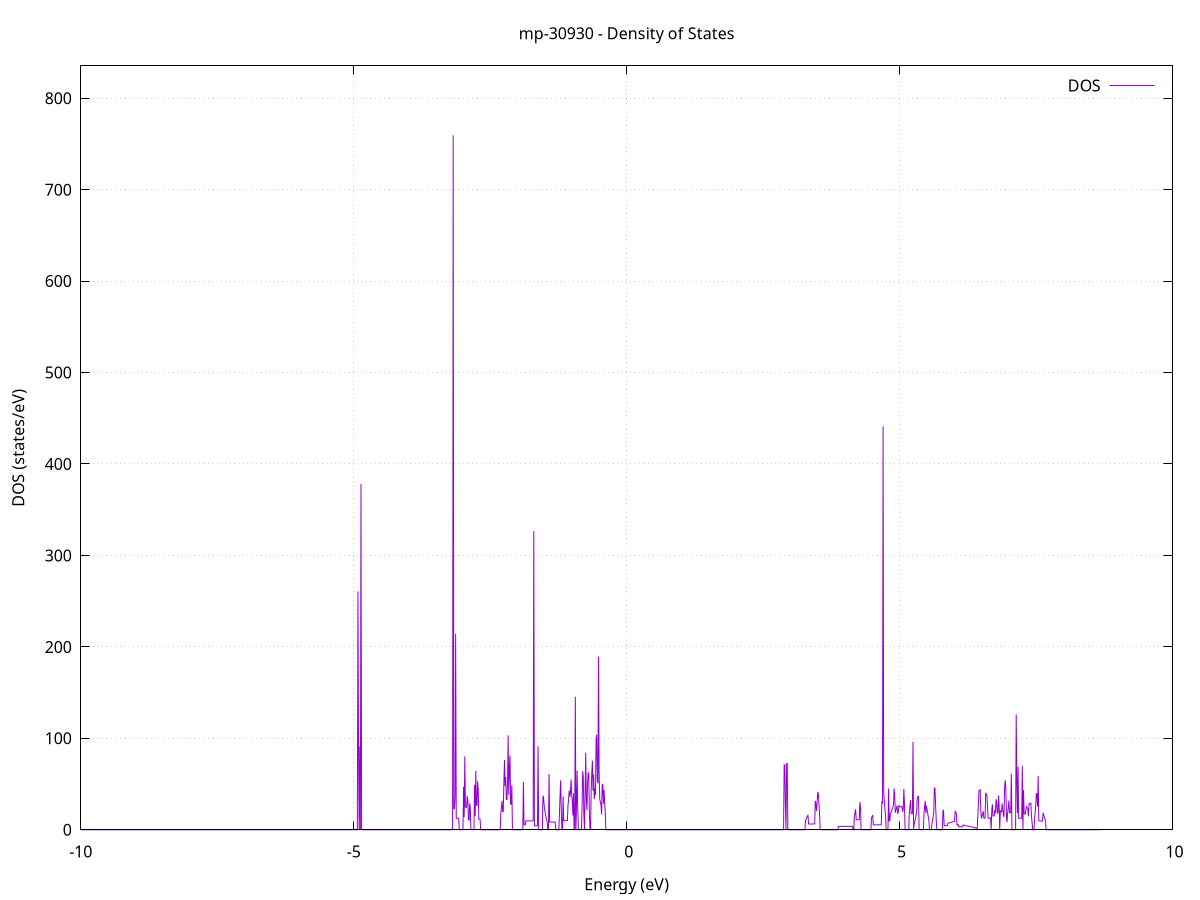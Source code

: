 set title 'mp-30930 - Density of States'
set xlabel 'Energy (eV)'
set ylabel 'DOS (states/eV)'
set grid
set xrange [-10:10]
set yrange [0:835.353]
set xzeroaxis lt -1
set terminal png size 800,600
set output 'mp-30930_dos_gnuplot.png'
plot '-' using 1:2 with lines title 'DOS'
-13.682100 0.000000
-13.670900 0.000000
-13.659700 0.000000
-13.648500 0.000000
-13.637400 0.000000
-13.626200 0.000000
-13.615000 0.000000
-13.603800 0.000000
-13.592600 0.000000
-13.581400 0.000000
-13.570200 0.000000
-13.559000 0.000000
-13.547900 0.000000
-13.536700 0.000000
-13.525500 0.000000
-13.514300 0.000000
-13.503100 0.000000
-13.491900 0.000000
-13.480700 0.000000
-13.469500 0.000000
-13.458400 0.000000
-13.447200 0.000000
-13.436000 0.000000
-13.424800 0.000000
-13.413600 0.000000
-13.402400 0.000000
-13.391200 0.000000
-13.380100 0.000000
-13.368900 0.000000
-13.357700 0.000000
-13.346500 0.000000
-13.335300 0.000000
-13.324100 0.000000
-13.312900 0.000000
-13.301700 0.000000
-13.290600 0.000000
-13.279400 0.000000
-13.268200 0.000000
-13.257000 0.000000
-13.245800 0.000000
-13.234600 0.000000
-13.223400 0.000000
-13.212200 0.000000
-13.201100 0.000000
-13.189900 0.000000
-13.178700 0.000000
-13.167500 0.000000
-13.156300 0.000000
-13.145100 0.000000
-13.133900 0.000000
-13.122800 0.000000
-13.111600 0.000000
-13.100400 0.000000
-13.089200 0.000000
-13.078000 0.000000
-13.066800 0.000000
-13.055600 0.000000
-13.044400 0.000000
-13.033300 0.000000
-13.022100 0.000000
-13.010900 0.000000
-12.999700 0.000000
-12.988500 0.000000
-12.977300 0.000000
-12.966100 0.000000
-12.955000 0.000000
-12.943800 0.000000
-12.932600 0.000000
-12.921400 0.000000
-12.910200 0.000000
-12.899000 0.000000
-12.887800 0.000000
-12.876600 0.000000
-12.865500 0.000000
-12.854300 0.000000
-12.843100 0.000000
-12.831900 0.000000
-12.820700 0.000000
-12.809500 0.000000
-12.798300 0.000000
-12.787100 0.000000
-12.776000 0.000000
-12.764800 0.000000
-12.753600 0.000000
-12.742400 0.000000
-12.731200 0.000000
-12.720000 0.000000
-12.708800 0.000000
-12.697700 0.000000
-12.686500 0.000000
-12.675300 0.000000
-12.664100 42.086600
-12.652900 42.083400
-12.641700 132.226300
-12.630500 0.000000
-12.619300 0.000000
-12.608200 0.000000
-12.597000 0.000000
-12.585800 0.000000
-12.574600 0.000000
-12.563400 0.000000
-12.552200 0.000000
-12.541000 0.000000
-12.529800 0.000000
-12.518700 0.000000
-12.507500 0.000000
-12.496300 0.000000
-12.485100 0.000000
-12.473900 0.000000
-12.462700 0.000000
-12.451500 0.000000
-12.440400 0.000000
-12.429200 0.000000
-12.418000 0.000000
-12.406800 0.000000
-12.395600 0.000000
-12.384400 0.000000
-12.373200 0.000000
-12.362000 0.000000
-12.350900 0.000000
-12.339700 0.000000
-12.328500 0.000000
-12.317300 0.000000
-12.306100 0.000000
-12.294900 0.000000
-12.283700 0.000000
-12.272500 0.000000
-12.261400 0.000000
-12.250200 0.000000
-12.239000 0.000000
-12.227800 0.000000
-12.216600 116.568700
-12.205400 53.339700
-12.194200 53.339700
-12.183100 0.000000
-12.171900 0.000000
-12.160700 0.000000
-12.149500 0.000000
-12.138300 0.000000
-12.127100 0.000000
-12.115900 0.000000
-12.104700 0.000000
-12.093600 0.000000
-12.082400 0.000000
-12.071200 0.000000
-12.060000 0.000000
-12.048800 0.000000
-12.037600 0.000000
-12.026400 0.000000
-12.015200 0.000000
-12.004100 0.000000
-11.992900 0.000000
-11.981700 0.000000
-11.970500 0.000000
-11.959300 0.000000
-11.948100 0.000000
-11.936900 0.000000
-11.925800 0.000000
-11.914600 0.000000
-11.903400 0.000000
-11.892200 0.000000
-11.881000 0.000000
-11.869800 0.000000
-11.858600 0.000000
-11.847400 0.000000
-11.836300 0.000000
-11.825100 0.000000
-11.813900 0.000000
-11.802700 0.000000
-11.791500 0.000000
-11.780300 0.000000
-11.769100 0.000000
-11.757900 0.000000
-11.746800 0.000000
-11.735600 0.000000
-11.724400 0.000000
-11.713200 0.000000
-11.702000 0.000000
-11.690800 0.000000
-11.679600 0.000000
-11.668500 0.000000
-11.657300 0.000000
-11.646100 0.000000
-11.634900 0.000000
-11.623700 0.000000
-11.612500 0.000000
-11.601300 0.000000
-11.590100 0.000000
-11.579000 0.000000
-11.567800 0.000000
-11.556600 0.000000
-11.545400 0.000000
-11.534200 0.000000
-11.523000 0.000000
-11.511800 0.000000
-11.500600 39.659100
-11.489500 62.766900
-11.478300 37.008400
-11.467100 108.068600
-11.455900 130.236100
-11.444700 0.000000
-11.433500 0.000000
-11.422300 0.000000
-11.411200 0.000000
-11.400000 160.915200
-11.388800 88.502500
-11.377600 367.901400
-11.366400 0.000000
-11.355200 0.000000
-11.344000 0.000000
-11.332800 0.000000
-11.321700 0.000000
-11.310500 0.000000
-11.299300 0.000000
-11.288100 0.000000
-11.276900 0.000000
-11.265700 0.000000
-11.254500 0.000000
-11.243300 231.326700
-11.232200 42.795700
-11.221000 93.225900
-11.209800 0.000000
-11.198600 0.000000
-11.187400 0.000000
-11.176200 0.000000
-11.165000 0.000000
-11.153900 0.000000
-11.142700 0.000000
-11.131500 0.000000
-11.120300 0.000000
-11.109100 0.000000
-11.097900 0.000000
-11.086700 0.000000
-11.075500 0.000000
-11.064400 0.000000
-11.053200 0.000000
-11.042000 0.000000
-11.030800 0.000000
-11.019600 0.000000
-11.008400 0.000000
-10.997200 0.000000
-10.986100 0.000000
-10.974900 0.000000
-10.963700 0.000000
-10.952500 0.000000
-10.941300 0.000000
-10.930100 0.000000
-10.918900 0.000000
-10.907700 0.000000
-10.896600 0.000000
-10.885400 0.000000
-10.874200 0.000000
-10.863000 0.000000
-10.851800 0.000000
-10.840600 0.000000
-10.829400 0.000000
-10.818200 0.000000
-10.807100 0.000000
-10.795900 0.000000
-10.784700 0.000000
-10.773500 0.000000
-10.762300 0.000000
-10.751100 0.000000
-10.739900 0.000000
-10.728800 0.000000
-10.717600 0.000000
-10.706400 0.000000
-10.695200 0.000000
-10.684000 0.000000
-10.672800 0.000000
-10.661600 0.000000
-10.650400 0.000000
-10.639300 0.000000
-10.628100 0.000000
-10.616900 0.000000
-10.605700 0.000000
-10.594500 0.000000
-10.583300 0.000000
-10.572100 0.000000
-10.560900 0.000000
-10.549800 0.000000
-10.538600 0.000000
-10.527400 0.000000
-10.516200 0.000000
-10.505000 0.000000
-10.493800 0.000000
-10.482600 0.000000
-10.471500 0.000000
-10.460300 0.000000
-10.449100 0.000000
-10.437900 0.000000
-10.426700 0.000000
-10.415500 0.000000
-10.404300 0.000000
-10.393100 0.000000
-10.382000 0.000000
-10.370800 0.000000
-10.359600 0.000000
-10.348400 0.000000
-10.337200 0.000000
-10.326000 0.000000
-10.314800 0.000000
-10.303600 0.000000
-10.292500 0.000000
-10.281300 0.000000
-10.270100 0.000000
-10.258900 0.000000
-10.247700 0.000000
-10.236500 0.000000
-10.225300 0.000000
-10.214200 0.000000
-10.203000 0.000000
-10.191800 0.000000
-10.180600 0.000000
-10.169400 0.000000
-10.158200 0.000000
-10.147000 0.000000
-10.135800 0.000000
-10.124700 0.000000
-10.113500 0.000000
-10.102300 0.000000
-10.091100 0.000000
-10.079900 0.000000
-10.068700 0.000000
-10.057500 0.000000
-10.046300 0.000000
-10.035200 0.000000
-10.024000 0.000000
-10.012800 0.000000
-10.001600 0.000000
-9.990400 0.000000
-9.979200 0.000000
-9.968000 0.000000
-9.956900 0.000000
-9.945700 0.000000
-9.934500 0.000000
-9.923300 0.000000
-9.912100 0.000000
-9.900900 0.000000
-9.889700 0.000000
-9.878500 0.000000
-9.867400 0.000000
-9.856200 0.000000
-9.845000 0.000000
-9.833800 0.000000
-9.822600 0.000000
-9.811400 0.000000
-9.800200 0.000000
-9.789000 0.000000
-9.777900 0.000000
-9.766700 0.000000
-9.755500 0.000000
-9.744300 0.000000
-9.733100 0.000000
-9.721900 0.000000
-9.710700 0.000000
-9.699600 0.000000
-9.688400 0.000000
-9.677200 0.000000
-9.666000 0.000000
-9.654800 0.000000
-9.643600 0.000000
-9.632400 0.000000
-9.621200 0.000000
-9.610100 0.000000
-9.598900 0.000000
-9.587700 0.000000
-9.576500 0.000000
-9.565300 0.000000
-9.554100 0.000000
-9.542900 0.000000
-9.531700 0.000000
-9.520600 0.000000
-9.509400 0.000000
-9.498200 0.000000
-9.487000 0.000000
-9.475800 0.000000
-9.464600 0.000000
-9.453400 0.000000
-9.442300 0.000000
-9.431100 0.000000
-9.419900 0.000000
-9.408700 0.000000
-9.397500 0.000000
-9.386300 0.000000
-9.375100 0.000000
-9.363900 0.000000
-9.352800 0.000000
-9.341600 0.000000
-9.330400 0.000000
-9.319200 0.000000
-9.308000 0.000000
-9.296800 0.000000
-9.285600 0.000000
-9.274500 0.000000
-9.263300 0.000000
-9.252100 0.000000
-9.240900 0.000000
-9.229700 0.000000
-9.218500 0.000000
-9.207300 0.000000
-9.196100 0.000000
-9.185000 0.000000
-9.173800 0.000000
-9.162600 0.000000
-9.151400 0.000000
-9.140200 0.000000
-9.129000 0.000000
-9.117800 0.000000
-9.106600 0.000000
-9.095500 0.000000
-9.084300 0.000000
-9.073100 0.000000
-9.061900 0.000000
-9.050700 0.000000
-9.039500 0.000000
-9.028300 0.000000
-9.017200 0.000000
-9.006000 0.000000
-8.994800 0.000000
-8.983600 0.000000
-8.972400 0.000000
-8.961200 0.000000
-8.950000 0.000000
-8.938800 0.000000
-8.927700 0.000000
-8.916500 0.000000
-8.905300 0.000000
-8.894100 0.000000
-8.882900 0.000000
-8.871700 0.000000
-8.860500 0.000000
-8.849300 0.000000
-8.838200 0.000000
-8.827000 0.000000
-8.815800 0.000000
-8.804600 0.000000
-8.793400 0.000000
-8.782200 0.000000
-8.771000 0.000000
-8.759900 0.000000
-8.748700 0.000000
-8.737500 0.000000
-8.726300 0.000000
-8.715100 0.000000
-8.703900 0.000000
-8.692700 0.000000
-8.681500 0.000000
-8.670400 0.000000
-8.659200 0.000000
-8.648000 0.000000
-8.636800 0.000000
-8.625600 0.000000
-8.614400 0.000000
-8.603200 0.000000
-8.592000 0.000000
-8.580900 0.000000
-8.569700 0.000000
-8.558500 0.000000
-8.547300 0.000000
-8.536100 0.000000
-8.524900 0.000000
-8.513700 0.000000
-8.502600 0.000000
-8.491400 0.000000
-8.480200 0.000000
-8.469000 0.000000
-8.457800 0.000000
-8.446600 0.000000
-8.435400 0.000000
-8.424200 0.000000
-8.413100 0.000000
-8.401900 0.000000
-8.390700 0.000000
-8.379500 0.000000
-8.368300 0.000000
-8.357100 0.000000
-8.345900 0.000000
-8.334700 0.000000
-8.323600 0.000000
-8.312400 0.000000
-8.301200 0.000000
-8.290000 0.000000
-8.278800 0.000000
-8.267600 0.000000
-8.256400 0.000000
-8.245300 0.000000
-8.234100 0.000000
-8.222900 0.000000
-8.211700 0.000000
-8.200500 0.000000
-8.189300 0.000000
-8.178100 0.000000
-8.166900 0.000000
-8.155800 0.000000
-8.144600 0.000000
-8.133400 0.000000
-8.122200 0.000000
-8.111000 0.000000
-8.099800 0.000000
-8.088600 0.000000
-8.077400 0.000000
-8.066300 0.000000
-8.055100 0.000000
-8.043900 0.000000
-8.032700 0.000000
-8.021500 0.000000
-8.010300 0.000000
-7.999100 0.000000
-7.988000 0.000000
-7.976800 0.000000
-7.965600 0.000000
-7.954400 0.000000
-7.943200 0.000000
-7.932000 0.000000
-7.920800 0.000000
-7.909600 0.000000
-7.898500 0.000000
-7.887300 0.000000
-7.876100 0.000000
-7.864900 0.000000
-7.853700 0.000000
-7.842500 0.000000
-7.831300 0.000000
-7.820100 0.000000
-7.809000 0.000000
-7.797800 0.000000
-7.786600 0.000000
-7.775400 0.000000
-7.764200 0.000000
-7.753000 0.000000
-7.741800 0.000000
-7.730700 0.000000
-7.719500 0.000000
-7.708300 0.000000
-7.697100 0.000000
-7.685900 0.000000
-7.674700 0.000000
-7.663500 0.000000
-7.652300 0.000000
-7.641200 0.000000
-7.630000 0.000000
-7.618800 0.000000
-7.607600 0.000000
-7.596400 0.000000
-7.585200 0.000000
-7.574000 0.000000
-7.562800 0.000000
-7.551700 0.000000
-7.540500 0.000000
-7.529300 0.000000
-7.518100 0.000000
-7.506900 0.000000
-7.495700 0.000000
-7.484500 0.000000
-7.473400 0.000000
-7.462200 0.000000
-7.451000 0.000000
-7.439800 0.000000
-7.428600 0.000000
-7.417400 0.000000
-7.406200 0.000000
-7.395000 0.000000
-7.383900 0.000000
-7.372700 0.000000
-7.361500 0.000000
-7.350300 0.000000
-7.339100 0.000000
-7.327900 0.000000
-7.316700 0.000000
-7.305600 0.000000
-7.294400 0.000000
-7.283200 0.000000
-7.272000 0.000000
-7.260800 0.000000
-7.249600 0.000000
-7.238400 0.000000
-7.227200 0.000000
-7.216100 0.000000
-7.204900 0.000000
-7.193700 0.000000
-7.182500 0.000000
-7.171300 0.000000
-7.160100 0.000000
-7.148900 0.000000
-7.137700 0.000000
-7.126600 0.000000
-7.115400 0.000000
-7.104200 0.000000
-7.093000 0.000000
-7.081800 0.000000
-7.070600 0.000000
-7.059400 0.000000
-7.048300 0.000000
-7.037100 0.000000
-7.025900 0.000000
-7.014700 0.000000
-7.003500 0.000000
-6.992300 0.000000
-6.981100 0.000000
-6.969900 0.000000
-6.958800 0.000000
-6.947600 0.000000
-6.936400 0.000000
-6.925200 0.000000
-6.914000 0.000000
-6.902800 0.000000
-6.891600 0.000000
-6.880400 0.000000
-6.869300 0.000000
-6.858100 0.000000
-6.846900 0.000000
-6.835700 0.000000
-6.824500 0.000000
-6.813300 0.000000
-6.802100 0.000000
-6.791000 0.000000
-6.779800 0.000000
-6.768600 0.000000
-6.757400 0.000000
-6.746200 0.000000
-6.735000 0.000000
-6.723800 0.000000
-6.712600 0.000000
-6.701500 0.000000
-6.690300 0.000000
-6.679100 0.000000
-6.667900 0.000000
-6.656700 0.000000
-6.645500 0.000000
-6.634300 0.000000
-6.623100 0.000000
-6.612000 0.000000
-6.600800 0.000000
-6.589600 0.000000
-6.578400 0.000000
-6.567200 0.000000
-6.556000 0.000000
-6.544800 0.000000
-6.533700 0.000000
-6.522500 0.000000
-6.511300 0.000000
-6.500100 0.000000
-6.488900 0.000000
-6.477700 0.000000
-6.466500 0.000000
-6.455300 0.000000
-6.444200 0.000000
-6.433000 0.000000
-6.421800 0.000000
-6.410600 0.000000
-6.399400 0.000000
-6.388200 0.000000
-6.377000 0.000000
-6.365800 0.000000
-6.354700 0.000000
-6.343500 0.000000
-6.332300 0.000000
-6.321100 0.000000
-6.309900 0.000000
-6.298700 0.000000
-6.287500 0.000000
-6.276400 0.000000
-6.265200 0.000000
-6.254000 0.000000
-6.242800 0.000000
-6.231600 0.000000
-6.220400 0.000000
-6.209200 0.000000
-6.198000 0.000000
-6.186900 0.000000
-6.175700 0.000000
-6.164500 0.000000
-6.153300 0.000000
-6.142100 0.000000
-6.130900 0.000000
-6.119700 0.000000
-6.108500 0.000000
-6.097400 0.000000
-6.086200 0.000000
-6.075000 0.000000
-6.063800 0.000000
-6.052600 0.000000
-6.041400 0.000000
-6.030200 0.000000
-6.019100 0.000000
-6.007900 0.000000
-5.996700 0.000000
-5.985500 0.000000
-5.974300 0.000000
-5.963100 0.000000
-5.951900 0.000000
-5.940700 0.000000
-5.929600 0.000000
-5.918400 0.000000
-5.907200 0.000000
-5.896000 0.000000
-5.884800 0.000000
-5.873600 0.000000
-5.862400 0.000000
-5.851200 0.000000
-5.840100 0.000000
-5.828900 0.000000
-5.817700 0.000000
-5.806500 0.000000
-5.795300 0.000000
-5.784100 0.000000
-5.772900 0.000000
-5.761800 0.000000
-5.750600 0.000000
-5.739400 0.000000
-5.728200 0.000000
-5.717000 0.000000
-5.705800 0.000000
-5.694600 0.000000
-5.683400 0.000000
-5.672300 0.000000
-5.661100 0.000000
-5.649900 0.000000
-5.638700 0.000000
-5.627500 0.000000
-5.616300 0.000000
-5.605100 0.000000
-5.594000 0.000000
-5.582800 0.000000
-5.571600 0.000000
-5.560400 0.000000
-5.549200 0.000000
-5.538000 0.000000
-5.526800 0.000000
-5.515600 0.000000
-5.504500 0.000000
-5.493300 0.000000
-5.482100 0.000000
-5.470900 0.000000
-5.459700 0.000000
-5.448500 0.000000
-5.437300 0.000000
-5.426100 0.000000
-5.415000 0.000000
-5.403800 0.000000
-5.392600 0.000000
-5.381400 0.000000
-5.370200 0.000000
-5.359000 0.000000
-5.347800 0.000000
-5.336700 0.000000
-5.325500 0.000000
-5.314300 0.000000
-5.303100 0.000000
-5.291900 0.000000
-5.280700 0.000000
-5.269500 0.000000
-5.258300 0.000000
-5.247200 0.000000
-5.236000 0.000000
-5.224800 0.000000
-5.213600 0.000000
-5.202400 0.000000
-5.191200 0.000000
-5.180000 0.000000
-5.168800 0.000000
-5.157700 0.000000
-5.146500 0.000000
-5.135300 0.000000
-5.124100 0.000000
-5.112900 0.000000
-5.101700 0.000000
-5.090500 0.000000
-5.079400 0.000000
-5.068200 0.000000
-5.057000 0.000000
-5.045800 0.000000
-5.034600 0.000000
-5.023400 0.000000
-5.012200 0.000000
-5.001000 0.000000
-4.989900 0.000000
-4.978700 0.000000
-4.967500 0.000000
-4.956300 0.000000
-4.945100 0.000000
-4.933900 0.000000
-4.922700 260.627300
-4.911500 82.301900
-4.900400 0.000000
-4.889200 91.453900
-4.878000 0.000000
-4.866800 378.030800
-4.855600 0.000000
-4.844400 0.000000
-4.833200 0.000000
-4.822100 0.000000
-4.810900 0.000000
-4.799700 0.000000
-4.788500 0.000000
-4.777300 0.000000
-4.766100 0.000000
-4.754900 0.000000
-4.743700 0.000000
-4.732600 0.000000
-4.721400 0.000000
-4.710200 0.000000
-4.699000 0.000000
-4.687800 0.000000
-4.676600 0.000000
-4.665400 0.000000
-4.654200 0.000000
-4.643100 0.000000
-4.631900 0.000000
-4.620700 0.000000
-4.609500 0.000000
-4.598300 0.000000
-4.587100 0.000000
-4.575900 0.000000
-4.564800 0.000000
-4.553600 0.000000
-4.542400 0.000000
-4.531200 0.000000
-4.520000 0.000000
-4.508800 0.000000
-4.497600 0.000000
-4.486400 0.000000
-4.475300 0.000000
-4.464100 0.000000
-4.452900 0.000000
-4.441700 0.000000
-4.430500 0.000000
-4.419300 0.000000
-4.408100 0.000000
-4.396900 0.000000
-4.385800 0.000000
-4.374600 0.000000
-4.363400 0.000000
-4.352200 0.000000
-4.341000 0.000000
-4.329800 0.000000
-4.318600 0.000000
-4.307500 0.000000
-4.296300 0.000000
-4.285100 0.000000
-4.273900 0.000000
-4.262700 0.000000
-4.251500 0.000000
-4.240300 0.000000
-4.229100 0.000000
-4.218000 0.000000
-4.206800 0.000000
-4.195600 0.000000
-4.184400 0.000000
-4.173200 0.000000
-4.162000 0.000000
-4.150800 0.000000
-4.139600 0.000000
-4.128500 0.000000
-4.117300 0.000000
-4.106100 0.000000
-4.094900 0.000000
-4.083700 0.000000
-4.072500 0.000000
-4.061300 0.000000
-4.050200 0.000000
-4.039000 0.000000
-4.027800 0.000000
-4.016600 0.000000
-4.005400 0.000000
-3.994200 0.000000
-3.983000 0.000000
-3.971800 0.000000
-3.960700 0.000000
-3.949500 0.000000
-3.938300 0.000000
-3.927100 0.000000
-3.915900 0.000000
-3.904700 0.000000
-3.893500 0.000000
-3.882300 0.000000
-3.871200 0.000000
-3.860000 0.000000
-3.848800 0.000000
-3.837600 0.000000
-3.826400 0.000000
-3.815200 0.000000
-3.804000 0.000000
-3.792900 0.000000
-3.781700 0.000000
-3.770500 0.000000
-3.759300 0.000000
-3.748100 0.000000
-3.736900 0.000000
-3.725700 0.000000
-3.714500 0.000000
-3.703400 0.000000
-3.692200 0.000000
-3.681000 0.000000
-3.669800 0.000000
-3.658600 0.000000
-3.647400 0.000000
-3.636200 0.000000
-3.625100 0.000000
-3.613900 0.000000
-3.602700 0.000000
-3.591500 0.000000
-3.580300 0.000000
-3.569100 0.000000
-3.557900 0.000000
-3.546700 0.000000
-3.535600 0.000000
-3.524400 0.000000
-3.513200 0.000000
-3.502000 0.000000
-3.490800 0.000000
-3.479600 0.000000
-3.468400 0.000000
-3.457200 0.000000
-3.446100 0.000000
-3.434900 0.000000
-3.423700 0.000000
-3.412500 0.000000
-3.401300 0.000000
-3.390100 0.000000
-3.378900 0.000000
-3.367800 0.000000
-3.356600 0.000000
-3.345400 0.000000
-3.334200 0.000000
-3.323000 0.000000
-3.311800 0.000000
-3.300600 0.000000
-3.289400 0.000000
-3.278300 0.000000
-3.267100 0.000000
-3.255900 0.000000
-3.244700 0.000000
-3.233500 0.000000
-3.222300 0.000000
-3.211100 0.000000
-3.199900 0.000000
-3.188800 0.000000
-3.177600 759.411500
-3.166400 22.881200
-3.155200 22.874100
-3.144000 35.416000
-3.132800 214.561900
-3.121600 12.533200
-3.110500 12.533200
-3.099300 12.533200
-3.088100 12.533300
-3.076900 12.533300
-3.065700 0.000000
-3.054500 0.000000
-3.043300 0.000000
-3.032100 0.000000
-3.021000 0.000000
-3.009800 0.000000
-2.998600 0.000000
-2.987400 47.093700
-2.976200 13.909100
-2.965000 80.270400
-2.953800 24.581400
-2.942600 24.581600
-2.931500 24.620800
-2.920300 36.963100
-2.909100 31.516300
-2.897900 10.724700
-2.886700 10.741200
-2.875500 28.909500
-2.864300 23.541500
-2.853200 0.000000
-2.842000 0.000000
-2.830800 0.000000
-2.819600 0.000000
-2.808400 0.000000
-2.797200 0.000000
-2.786000 49.010800
-2.774800 15.178800
-2.763700 64.281600
-2.752500 26.661100
-2.741300 26.664200
-2.730100 52.867800
-2.718900 43.541000
-2.707700 11.490000
-2.696500 11.491700
-2.685300 11.494300
-2.674200 0.000000
-2.663000 0.000000
-2.651800 0.000000
-2.640600 0.000000
-2.629400 0.000000
-2.618200 0.000000
-2.607000 0.000000
-2.595900 0.000000
-2.584700 0.000000
-2.573500 0.000000
-2.562300 0.000000
-2.551100 0.000000
-2.539900 0.000000
-2.528700 0.000000
-2.517500 0.000000
-2.506400 0.000000
-2.495200 0.000000
-2.484000 0.000000
-2.472800 0.000000
-2.461600 0.000000
-2.450400 0.000000
-2.439200 0.000000
-2.428000 0.000000
-2.416900 0.000000
-2.405700 0.000000
-2.394500 0.000000
-2.383300 0.000000
-2.372100 0.000000
-2.360900 0.000000
-2.349700 0.000000
-2.338600 0.000000
-2.327400 0.000000
-2.316200 0.000000
-2.305000 18.023600
-2.293800 24.225300
-2.282600 31.838300
-2.271400 19.576300
-2.260200 19.751500
-2.249100 51.907700
-2.237900 76.291700
-2.226700 47.756100
-2.215500 57.682800
-2.204300 33.086900
-2.193100 33.087000
-2.181900 50.636300
-2.170700 103.239000
-2.159600 37.851600
-2.148400 69.641200
-2.137200 81.239300
-2.126000 27.948400
-2.114800 27.963900
-2.103600 48.622100
-2.092400 0.000000
-2.081300 0.000000
-2.070100 0.000000
-2.058900 0.000000
-2.047700 0.000000
-2.036500 0.000000
-2.025300 0.000000
-2.014100 0.000000
-2.002900 0.000000
-1.991800 0.000000
-1.980600 0.000000
-1.969400 0.000000
-1.958200 0.000000
-1.947000 0.000000
-1.935800 0.000000
-1.924600 0.000000
-1.913500 0.000000
-1.902300 0.000000
-1.891100 52.548400
-1.879900 5.331000
-1.868700 5.330100
-1.857500 5.329200
-1.846300 9.688300
-1.835100 9.687700
-1.824000 9.687300
-1.812800 9.687000
-1.801600 9.686800
-1.790400 9.686800
-1.779200 9.686900
-1.768000 9.687100
-1.756800 9.687500
-1.745600 9.688000
-1.734500 9.688700
-1.723300 9.689500
-1.712100 9.690400
-1.700900 326.572500
-1.689700 4.359700
-1.678500 4.359700
-1.667300 4.359700
-1.656200 4.359700
-1.645000 4.359700
-1.633800 4.359700
-1.622600 91.440000
-1.611400 0.000000
-1.600200 0.000000
-1.589000 0.000000
-1.577800 0.000000
-1.566700 0.000000
-1.555500 0.000000
-1.544300 0.000000
-1.533100 37.257200
-1.521900 34.960200
-1.510700 26.170600
-1.499500 21.421500
-1.488300 17.258700
-1.477200 13.682200
-1.466000 10.692000
-1.454800 8.288100
-1.443600 0.000000
-1.432400 0.000000
-1.421200 60.822600
-1.410000 8.447000
-1.398900 8.446000
-1.387700 8.445300
-1.376500 8.444900
-1.365300 8.444700
-1.354100 8.444800
-1.342900 8.445200
-1.331700 8.445800
-1.320500 8.446700
-1.309400 8.447900
-1.298200 0.000000
-1.287000 0.000000
-1.275800 0.000000
-1.264600 0.000000
-1.253400 0.000000
-1.242200 0.000000
-1.231000 17.579900
-1.219900 37.563000
-1.208700 54.169100
-1.197500 21.755600
-1.186300 0.000000
-1.175100 0.000000
-1.163900 36.463100
-1.152700 9.967500
-1.141600 9.956600
-1.130400 9.949200
-1.119200 9.945200
-1.108000 9.944500
-1.096800 9.947200
-1.085600 9.953400
-1.074400 26.905300
-1.063200 32.936100
-1.052100 43.037100
-1.040900 36.178300
-1.029700 40.531200
-1.018500 55.053300
-1.007300 37.870300
-0.996100 32.690700
-0.984900 15.594400
-0.973700 40.038700
-0.962600 0.000000
-0.951400 0.000000
-0.940200 145.478300
-0.929000 0.000000
-0.917800 28.590000
-0.906600 64.682200
-0.895400 22.551000
-0.884300 0.000000
-0.873100 0.000000
-0.861900 0.000000
-0.850700 0.000000
-0.839500 0.000000
-0.828300 0.000000
-0.817100 24.601500
-0.805900 63.979100
-0.794800 58.397600
-0.783600 16.344500
-0.772400 0.000000
-0.761200 40.756500
-0.750000 84.247300
-0.738800 32.736700
-0.727600 21.343100
-0.716400 49.341600
-0.705300 62.178300
-0.694100 62.193100
-0.682900 20.648200
-0.671700 0.000000
-0.660500 0.000000
-0.649300 43.194000
-0.638100 62.619400
-0.627000 75.551000
-0.615800 42.812500
-0.604600 60.476700
-0.593400 33.431500
-0.582200 45.097200
-0.571000 37.734200
-0.559800 98.623600
-0.548600 103.901300
-0.537500 54.303600
-0.526300 50.663000
-0.515100 189.328600
-0.503900 60.216900
-0.492700 33.697400
-0.481500 30.297400
-0.470300 27.366300
-0.459100 16.675600
-0.448000 50.211300
-0.436800 48.968100
-0.425600 28.465200
-0.414400 43.619200
-0.403200 29.443600
-0.392000 19.477900
-0.380800 0.000000
-0.369700 0.000000
-0.358500 0.000000
-0.347300 0.000000
-0.336100 0.000000
-0.324900 0.000000
-0.313700 0.000000
-0.302500 0.000000
-0.291300 0.000000
-0.280200 0.000000
-0.269000 0.000000
-0.257800 0.000000
-0.246600 0.000000
-0.235400 0.000000
-0.224200 0.000000
-0.213000 0.000000
-0.201800 0.000000
-0.190700 0.000000
-0.179500 0.000000
-0.168300 0.000000
-0.157100 0.000000
-0.145900 0.000000
-0.134700 0.000000
-0.123500 0.000000
-0.112400 0.000000
-0.101200 0.000000
-0.090000 0.000000
-0.078800 0.000000
-0.067600 0.000000
-0.056400 0.000000
-0.045200 0.000000
-0.034000 0.000000
-0.022900 0.000000
-0.011700 0.000000
-0.000500 0.000000
0.010700 0.000000
0.021900 0.000000
0.033100 0.000000
0.044300 0.000000
0.055400 0.000000
0.066600 0.000000
0.077800 0.000000
0.089000 0.000000
0.100200 0.000000
0.111400 0.000000
0.122600 0.000000
0.133800 0.000000
0.144900 0.000000
0.156100 0.000000
0.167300 0.000000
0.178500 0.000000
0.189700 0.000000
0.200900 0.000000
0.212100 0.000000
0.223300 0.000000
0.234400 0.000000
0.245600 0.000000
0.256800 0.000000
0.268000 0.000000
0.279200 0.000000
0.290400 0.000000
0.301600 0.000000
0.312700 0.000000
0.323900 0.000000
0.335100 0.000000
0.346300 0.000000
0.357500 0.000000
0.368700 0.000000
0.379900 0.000000
0.391100 0.000000
0.402200 0.000000
0.413400 0.000000
0.424600 0.000000
0.435800 0.000000
0.447000 0.000000
0.458200 0.000000
0.469400 0.000000
0.480600 0.000000
0.491700 0.000000
0.502900 0.000000
0.514100 0.000000
0.525300 0.000000
0.536500 0.000000
0.547700 0.000000
0.558900 0.000000
0.570000 0.000000
0.581200 0.000000
0.592400 0.000000
0.603600 0.000000
0.614800 0.000000
0.626000 0.000000
0.637200 0.000000
0.648400 0.000000
0.659500 0.000000
0.670700 0.000000
0.681900 0.000000
0.693100 0.000000
0.704300 0.000000
0.715500 0.000000
0.726700 0.000000
0.737900 0.000000
0.749000 0.000000
0.760200 0.000000
0.771400 0.000000
0.782600 0.000000
0.793800 0.000000
0.805000 0.000000
0.816200 0.000000
0.827300 0.000000
0.838500 0.000000
0.849700 0.000000
0.860900 0.000000
0.872100 0.000000
0.883300 0.000000
0.894500 0.000000
0.905700 0.000000
0.916800 0.000000
0.928000 0.000000
0.939200 0.000000
0.950400 0.000000
0.961600 0.000000
0.972800 0.000000
0.984000 0.000000
0.995200 0.000000
1.006300 0.000000
1.017500 0.000000
1.028700 0.000000
1.039900 0.000000
1.051100 0.000000
1.062300 0.000000
1.073500 0.000000
1.084600 0.000000
1.095800 0.000000
1.107000 0.000000
1.118200 0.000000
1.129400 0.000000
1.140600 0.000000
1.151800 0.000000
1.163000 0.000000
1.174100 0.000000
1.185300 0.000000
1.196500 0.000000
1.207700 0.000000
1.218900 0.000000
1.230100 0.000000
1.241300 0.000000
1.252500 0.000000
1.263600 0.000000
1.274800 0.000000
1.286000 0.000000
1.297200 0.000000
1.308400 0.000000
1.319600 0.000000
1.330800 0.000000
1.341900 0.000000
1.353100 0.000000
1.364300 0.000000
1.375500 0.000000
1.386700 0.000000
1.397900 0.000000
1.409100 0.000000
1.420300 0.000000
1.431400 0.000000
1.442600 0.000000
1.453800 0.000000
1.465000 0.000000
1.476200 0.000000
1.487400 0.000000
1.498600 0.000000
1.509800 0.000000
1.520900 0.000000
1.532100 0.000000
1.543300 0.000000
1.554500 0.000000
1.565700 0.000000
1.576900 0.000000
1.588100 0.000000
1.599200 0.000000
1.610400 0.000000
1.621600 0.000000
1.632800 0.000000
1.644000 0.000000
1.655200 0.000000
1.666400 0.000000
1.677600 0.000000
1.688700 0.000000
1.699900 0.000000
1.711100 0.000000
1.722300 0.000000
1.733500 0.000000
1.744700 0.000000
1.755900 0.000000
1.767000 0.000000
1.778200 0.000000
1.789400 0.000000
1.800600 0.000000
1.811800 0.000000
1.823000 0.000000
1.834200 0.000000
1.845400 0.000000
1.856500 0.000000
1.867700 0.000000
1.878900 0.000000
1.890100 0.000000
1.901300 0.000000
1.912500 0.000000
1.923700 0.000000
1.934900 0.000000
1.946000 0.000000
1.957200 0.000000
1.968400 0.000000
1.979600 0.000000
1.990800 0.000000
2.002000 0.000000
2.013200 0.000000
2.024300 0.000000
2.035500 0.000000
2.046700 0.000000
2.057900 0.000000
2.069100 0.000000
2.080300 0.000000
2.091500 0.000000
2.102700 0.000000
2.113800 0.000000
2.125000 0.000000
2.136200 0.000000
2.147400 0.000000
2.158600 0.000000
2.169800 0.000000
2.181000 0.000000
2.192200 0.000000
2.203300 0.000000
2.214500 0.000000
2.225700 0.000000
2.236900 0.000000
2.248100 0.000000
2.259300 0.000000
2.270500 0.000000
2.281600 0.000000
2.292800 0.000000
2.304000 0.000000
2.315200 0.000000
2.326400 0.000000
2.337600 0.000000
2.348800 0.000000
2.360000 0.000000
2.371100 0.000000
2.382300 0.000000
2.393500 0.000000
2.404700 0.000000
2.415900 0.000000
2.427100 0.000000
2.438300 0.000000
2.449500 0.000000
2.460600 0.000000
2.471800 0.000000
2.483000 0.000000
2.494200 0.000000
2.505400 0.000000
2.516600 0.000000
2.527800 0.000000
2.538900 0.000000
2.550100 0.000000
2.561300 0.000000
2.572500 0.000000
2.583700 0.000000
2.594900 0.000000
2.606100 0.000000
2.617300 0.000000
2.628400 0.000000
2.639600 0.000000
2.650800 0.000000
2.662000 0.000000
2.673200 0.000000
2.684400 0.000000
2.695600 0.000000
2.706800 0.000000
2.717900 0.000000
2.729100 0.000000
2.740300 0.000000
2.751500 0.000000
2.762700 0.000000
2.773900 0.000000
2.785100 0.000000
2.796200 0.000000
2.807400 0.000000
2.818600 0.000000
2.829800 0.000000
2.841000 0.000000
2.852200 0.000000
2.863400 0.000000
2.874600 0.000000
2.885700 71.056000
2.896900 70.950300
2.908100 28.453600
2.919300 0.000000
2.930500 72.523500
2.941700 72.516000
2.952900 0.000000
2.964100 0.000000
2.975200 0.000000
2.986400 0.000000
2.997600 0.000000
3.008800 0.000000
3.020000 0.000000
3.031200 0.000000
3.042400 0.000000
3.053500 0.000000
3.064700 0.000000
3.075900 0.000000
3.087100 0.000000
3.098300 0.000000
3.109500 0.000000
3.120700 0.000000
3.131900 0.000000
3.143000 0.000000
3.154200 0.000000
3.165400 0.000000
3.176600 0.000000
3.187800 0.000000
3.199000 0.000000
3.210200 0.000000
3.221400 0.000000
3.232500 0.000000
3.243700 0.000000
3.254900 0.000000
3.266100 0.000000
3.277300 10.465600
3.288500 11.834900
3.299700 13.266100
3.310800 14.759200
3.322000 16.314300
3.333200 6.331500
3.344400 6.322300
3.355600 6.315500
3.366800 6.311200
3.378000 6.309300
3.389200 6.309800
3.400300 6.312700
3.411500 6.318100
3.422700 6.325800
3.433900 6.336000
3.445100 6.348700
3.456300 31.668100
3.467500 27.642600
3.478700 20.558400
3.489800 30.911200
3.501000 41.474400
3.512200 39.138000
3.523400 28.106300
3.534600 16.821400
3.545800 0.000000
3.557000 0.000000
3.568100 0.000000
3.579300 0.000000
3.590500 0.000000
3.601700 0.000000
3.612900 0.000000
3.624100 0.000000
3.635300 0.000000
3.646500 0.000000
3.657600 0.000000
3.668800 0.000000
3.680000 0.000000
3.691200 0.000000
3.702400 0.000000
3.713600 0.000000
3.724800 0.000000
3.735900 0.000000
3.747100 0.000000
3.758300 0.000000
3.769500 0.000000
3.780700 0.000000
3.791900 0.000000
3.803100 0.000000
3.814300 0.000000
3.825400 0.000000
3.836600 0.000000
3.847800 0.000000
3.859000 0.000000
3.870200 0.000000
3.881400 3.693200
3.892600 3.692800
3.903800 3.692400
3.914900 3.692100
3.926100 3.691800
3.937300 3.691500
3.948500 3.691300
3.959700 3.691100
3.970900 3.690900
3.982100 3.690800
3.993200 3.690700
4.004400 3.690700
4.015600 3.690700
4.026800 3.690700
4.038000 3.690800
4.049200 3.690900
4.060400 3.691100
4.071600 3.691200
4.082700 3.691500
4.093900 3.691700
4.105100 3.692000
4.116300 3.692400
4.127500 3.692800
4.138700 3.693200
4.149900 0.000000
4.161100 0.000000
4.172200 15.176700
4.183400 18.722600
4.194600 22.405600
4.205800 10.989000
4.217000 10.978900
4.228200 10.973700
4.239400 10.973400
4.250500 10.977900
4.261700 10.987200
4.272900 30.411900
4.284100 25.087600
4.295300 0.000000
4.306500 0.000000
4.317700 0.000000
4.328900 0.000000
4.340000 0.000000
4.351200 0.000000
4.362400 0.000000
4.373600 0.000000
4.384800 0.000000
4.396000 0.000000
4.407200 0.000000
4.418400 0.000000
4.429500 0.000000
4.440700 0.000000
4.451900 0.000000
4.463100 0.000000
4.474300 0.000000
4.485500 13.148200
4.496700 14.591700
4.507800 16.082800
4.519000 5.418700
4.530200 5.415200
4.541400 5.412200
4.552600 5.409800
4.563800 5.408000
4.575000 5.406800
4.586200 5.406200
4.597300 5.406300
4.608500 5.406900
4.619700 5.408100
4.630900 5.409900
4.642100 5.412300
4.653300 5.415300
4.664500 5.418900
4.675700 31.532600
4.686800 28.339200
4.698000 441.117400
4.709200 42.391100
4.720400 31.584400
4.731600 22.640900
4.742800 15.560700
4.754000 0.000000
4.765100 0.000000
4.776300 0.000000
4.787500 0.000000
4.798700 45.161900
4.809900 9.676700
4.821100 9.674700
4.832300 17.756400
4.843500 19.250400
4.854600 20.912300
4.865800 22.742100
4.877000 24.739700
4.888200 26.905100
4.899400 45.022000
4.910600 38.842400
4.921800 18.650700
4.933000 21.143200
4.944100 23.792800
4.955300 26.599600
4.966500 17.488400
4.977700 19.801100
4.988900 26.315200
5.000100 25.666900
5.011300 25.265000
5.022400 25.109500
5.033600 25.200500
5.044800 25.538000
5.056000 19.648900
5.067200 22.776100
5.078400 44.762400
5.089600 29.342800
5.100800 0.000000
5.111900 0.000000
5.123100 0.000000
5.134300 0.000000
5.145500 0.000000
5.156700 0.000000
5.167900 0.000000
5.179100 18.964900
5.190300 25.271100
5.201400 32.523300
5.212600 17.699600
5.223800 17.655600
5.235000 17.909500
5.246200 96.218000
5.257400 0.000000
5.268600 6.510100
5.279700 9.155200
5.290900 12.241400
5.302100 15.768500
5.313300 19.736700
5.324500 35.466400
5.335700 35.605400
5.346900 37.159200
5.358100 0.000000
5.369200 0.000000
5.380400 0.000000
5.391600 0.000000
5.402800 0.000000
5.414000 0.000000
5.425200 0.000000
5.436400 0.000000
5.447500 17.679500
5.458700 25.263300
5.469900 31.605600
5.481100 18.286100
5.492300 26.301600
5.503500 22.033300
5.514700 18.046000
5.525900 14.339800
5.537000 10.914500
5.548200 0.000000
5.559400 0.000000
5.570600 0.000000
5.581800 0.000000
5.593000 6.534300
5.604200 10.012800
5.615400 14.424600
5.626500 19.769600
5.637700 45.692800
5.648900 45.115200
5.660100 26.111000
5.671300 11.157800
5.682500 0.000000
5.693700 0.000000
5.704800 0.000000
5.716000 0.000000
5.727200 0.000000
5.738400 0.000000
5.749600 0.000000
5.760800 0.000000
5.772000 0.000000
5.783200 0.000000
5.794300 19.996300
5.805500 21.883000
5.816700 4.474500
5.827900 4.458500
5.839100 4.444500
5.850300 4.432500
5.861500 4.422400
5.872700 4.414300
5.883800 7.079400
5.895000 7.268300
5.906200 7.457700
5.917400 7.647600
5.928600 7.837900
5.939800 8.028600
5.951000 8.219800
5.962100 8.411400
5.973300 8.603500
5.984500 8.796000
5.995700 8.989000
6.006900 9.182400
6.018100 20.234800
6.029300 19.155700
6.040500 18.170500
6.051600 5.408700
6.062800 5.579100
6.074000 5.747900
6.085200 3.249700
6.096400 3.248700
6.107600 3.248100
6.118800 3.247900
6.130000 3.248100
6.141100 3.248600
6.152300 3.249400
6.163500 5.253000
6.174700 5.094600
6.185900 4.937000
6.197100 4.780400
6.208300 4.624700
6.219400 4.469900
6.230600 4.316100
6.241800 4.163100
6.253000 4.011100
6.264200 3.859900
6.275400 3.709700
6.286600 3.560400
6.297800 3.412000
6.308900 3.264500
6.320100 3.117900
6.331300 2.972200
6.342500 2.827500
6.353700 2.683600
6.364900 2.540700
6.376100 2.398700
6.387300 2.257600
6.398400 2.117400
6.409600 0.000000
6.420800 0.000000
6.432000 12.965100
6.443200 25.770300
6.454400 42.903800
6.465600 42.800800
6.476700 43.672100
6.487900 21.738100
6.499100 12.296500
6.510300 14.829700
6.521500 17.491100
6.532700 20.280800
6.543900 12.746400
6.555100 12.724800
6.566200 12.757800
6.577400 39.925500
6.588600 39.260100
6.599800 38.595800
6.611000 24.848300
6.622200 12.695700
6.633400 12.618900
6.644600 12.654600
6.655700 12.802800
6.666900 13.063400
6.678100 0.000000
6.689300 22.241200
6.700500 27.801200
6.711700 15.108700
6.722900 15.021400
6.734000 15.072300
6.745200 21.620200
6.756400 18.131700
6.767600 33.364600
6.778800 30.032400
6.790000 18.221400
6.801200 18.363800
6.812400 37.559200
6.823500 27.288300
6.834700 0.000000
6.845900 20.608000
6.857100 19.528300
6.868300 19.630900
6.879500 28.725800
6.890700 22.201400
6.901900 16.651700
6.913000 13.836100
6.924200 46.670900
6.935400 54.240500
6.946600 45.292600
6.957800 15.144200
6.969000 8.153200
6.980200 18.383500
6.991300 24.680100
7.002500 31.864700
7.013700 18.709000
7.024900 18.690500
7.036100 19.047100
7.047300 61.386800
7.058500 0.000000
7.069700 0.000000
7.080800 0.000000
7.092000 0.000000
7.103200 0.000000
7.114400 0.000000
7.125600 0.000000
7.136800 126.250100
7.148000 54.082000
7.159200 18.335000
7.170300 68.954200
7.181500 12.551600
7.192700 12.551600
7.203900 12.551600
7.215100 12.551600
7.226300 12.551600
7.237500 12.551600
7.248600 69.972300
7.259800 0.000000
7.271000 43.382500
7.282200 17.522800
7.293400 17.148500
7.304600 17.321600
7.315800 23.780300
7.327000 25.290900
7.338100 23.670000
7.349300 22.938300
7.360500 14.707000
7.371700 28.653500
7.382900 28.100000
7.394100 28.196400
7.405300 28.942700
7.416400 15.354700
7.427600 7.519100
7.438800 0.000000
7.450000 0.000000
7.461200 0.000000
7.472400 11.527400
7.483600 18.942400
7.494800 26.603300
7.505900 39.418900
7.517100 39.422200
7.528300 25.273600
7.539500 58.776400
7.550700 9.757100
7.561900 9.644700
7.573100 9.565400
7.584300 9.519300
7.595400 9.506400
7.606600 9.526600
7.617800 9.580000
7.629000 18.585500
7.640200 16.232000
7.651400 14.035100
7.662600 11.994900
7.673700 10.111400
7.684900 0.000000
7.696100 0.000000
7.707300 0.000000
7.718500 0.000000
7.729700 0.000000
7.740900 0.000000
7.752100 0.000000
7.763200 0.000000
7.774400 0.000000
7.785600 0.000000
7.796800 0.000000
7.808000 0.000000
7.819200 0.000000
7.830400 0.000000
7.841600 0.000000
7.852700 0.000000
7.863900 0.000000
7.875100 0.000000
7.886300 0.000000
7.897500 0.000000
7.908700 0.000000
7.919900 0.000000
7.931000 0.000000
7.942200 0.000000
7.953400 0.000000
7.964600 0.000000
7.975800 0.000000
7.987000 0.000000
7.998200 0.000000
8.009400 0.000000
8.020500 0.000000
8.031700 0.000000
8.042900 0.000000
8.054100 0.000000
8.065300 0.000000
8.076500 0.000000
8.087700 0.000000
8.098900 0.000000
8.110000 0.000000
8.121200 0.000000
8.132400 0.000000
8.143600 0.000000
8.154800 0.000000
8.166000 0.000000
8.177200 0.000000
8.188300 0.000000
8.199500 0.000000
8.210700 0.000000
8.221900 0.000000
8.233100 0.000000
8.244300 0.000000
8.255500 0.000000
8.266700 0.000000
8.277800 0.000000
8.289000 0.000000
8.300200 0.000000
8.311400 0.000000
8.322600 0.000000
8.333800 0.000000
8.345000 0.000000
8.356200 0.000000
8.367300 0.000000
8.378500 0.000000
8.389700 0.000000
8.400900 0.000000
8.412100 0.000000
8.423300 0.000000
8.434500 0.000000
8.445600 0.000000
8.456800 0.000000
8.468000 0.000000
8.479200 0.000000
8.490400 0.000000
8.501600 0.000000
8.512800 0.000000
8.524000 0.000000
8.535100 0.000000
8.546300 0.000000
8.557500 0.000000
8.568700 0.000000
8.579900 0.000000
8.591100 0.000000
8.602300 0.000000
8.613500 0.000000
8.624600 0.000000
8.635800 0.000000
8.647000 0.000000
8.658200 0.000000
8.669400 0.000000
8.680600 0.000000
8.691800 0.000000
e
